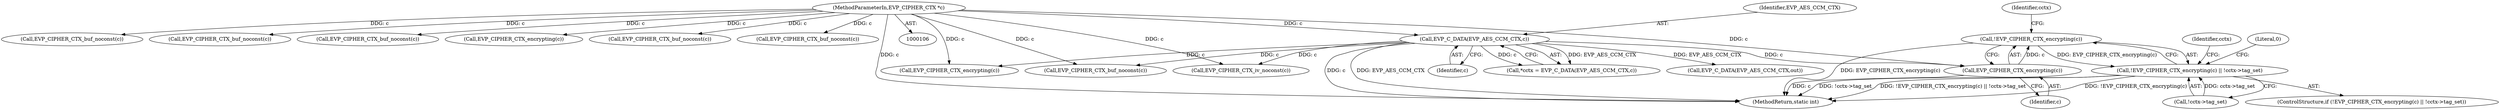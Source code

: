digraph "0_openssl_00d965474b22b54e4275232bc71ee0c699c5cd21@API" {
"1000330" [label="(Call,!EVP_CIPHER_CTX_encrypting(c))"];
"1000331" [label="(Call,EVP_CIPHER_CTX_encrypting(c))"];
"1000115" [label="(Call,EVP_C_DATA(EVP_AES_CCM_CTX,c))"];
"1000107" [label="(MethodParameterIn,EVP_CIPHER_CTX *c)"];
"1000329" [label="(Call,!EVP_CIPHER_CTX_encrypting(c) || !cctx->tag_set)"];
"1000344" [label="(Identifier,cctx)"];
"1000117" [label="(Identifier,c)"];
"1000330" [label="(Call,!EVP_CIPHER_CTX_encrypting(c))"];
"1000417" [label="(MethodReturn,static int)"];
"1000168" [label="(Call,EVP_CIPHER_CTX_buf_noconst(c))"];
"1000115" [label="(Call,EVP_C_DATA(EVP_AES_CCM_CTX,c))"];
"1000235" [label="(Call,EVP_CIPHER_CTX_buf_noconst(c))"];
"1000316" [label="(Call,EVP_CIPHER_CTX_buf_noconst(c))"];
"1000332" [label="(Identifier,c)"];
"1000113" [label="(Call,*cctx = EVP_C_DATA(EVP_AES_CCM_CTX,c))"];
"1000331" [label="(Call,EVP_CIPHER_CTX_encrypting(c))"];
"1000378" [label="(Call,EVP_C_DATA(EVP_AES_CCM_CTX,out))"];
"1000107" [label="(MethodParameterIn,EVP_CIPHER_CTX *c)"];
"1000184" [label="(Call,EVP_CIPHER_CTX_buf_noconst(c))"];
"1000207" [label="(Call,EVP_CIPHER_CTX_encrypting(c))"];
"1000225" [label="(Call,EVP_CIPHER_CTX_buf_noconst(c))"];
"1000333" [label="(Call,!cctx->tag_set)"];
"1000329" [label="(Call,!EVP_CIPHER_CTX_encrypting(c) || !cctx->tag_set)"];
"1000116" [label="(Identifier,EVP_AES_CCM_CTX)"];
"1000328" [label="(ControlStructure,if (!EVP_CIPHER_CTX_encrypting(c) || !cctx->tag_set))"];
"1000191" [label="(Call,EVP_CIPHER_CTX_buf_noconst(c))"];
"1000255" [label="(Call,EVP_CIPHER_CTX_iv_noconst(c))"];
"1000338" [label="(Literal,0)"];
"1000335" [label="(Identifier,cctx)"];
"1000302" [label="(Call,EVP_CIPHER_CTX_encrypting(c))"];
"1000330" -> "1000329"  [label="AST: "];
"1000330" -> "1000331"  [label="CFG: "];
"1000331" -> "1000330"  [label="AST: "];
"1000335" -> "1000330"  [label="CFG: "];
"1000329" -> "1000330"  [label="CFG: "];
"1000330" -> "1000417"  [label="DDG: EVP_CIPHER_CTX_encrypting(c)"];
"1000330" -> "1000329"  [label="DDG: EVP_CIPHER_CTX_encrypting(c)"];
"1000331" -> "1000330"  [label="DDG: c"];
"1000331" -> "1000332"  [label="CFG: "];
"1000332" -> "1000331"  [label="AST: "];
"1000331" -> "1000417"  [label="DDG: c"];
"1000115" -> "1000331"  [label="DDG: c"];
"1000107" -> "1000331"  [label="DDG: c"];
"1000115" -> "1000113"  [label="AST: "];
"1000115" -> "1000117"  [label="CFG: "];
"1000116" -> "1000115"  [label="AST: "];
"1000117" -> "1000115"  [label="AST: "];
"1000113" -> "1000115"  [label="CFG: "];
"1000115" -> "1000417"  [label="DDG: c"];
"1000115" -> "1000417"  [label="DDG: EVP_AES_CCM_CTX"];
"1000115" -> "1000113"  [label="DDG: EVP_AES_CCM_CTX"];
"1000115" -> "1000113"  [label="DDG: c"];
"1000107" -> "1000115"  [label="DDG: c"];
"1000115" -> "1000168"  [label="DDG: c"];
"1000115" -> "1000255"  [label="DDG: c"];
"1000115" -> "1000302"  [label="DDG: c"];
"1000115" -> "1000378"  [label="DDG: EVP_AES_CCM_CTX"];
"1000107" -> "1000106"  [label="AST: "];
"1000107" -> "1000417"  [label="DDG: c"];
"1000107" -> "1000168"  [label="DDG: c"];
"1000107" -> "1000184"  [label="DDG: c"];
"1000107" -> "1000191"  [label="DDG: c"];
"1000107" -> "1000207"  [label="DDG: c"];
"1000107" -> "1000225"  [label="DDG: c"];
"1000107" -> "1000235"  [label="DDG: c"];
"1000107" -> "1000255"  [label="DDG: c"];
"1000107" -> "1000302"  [label="DDG: c"];
"1000107" -> "1000316"  [label="DDG: c"];
"1000329" -> "1000328"  [label="AST: "];
"1000329" -> "1000333"  [label="CFG: "];
"1000333" -> "1000329"  [label="AST: "];
"1000338" -> "1000329"  [label="CFG: "];
"1000344" -> "1000329"  [label="CFG: "];
"1000329" -> "1000417"  [label="DDG: !cctx->tag_set"];
"1000329" -> "1000417"  [label="DDG: !EVP_CIPHER_CTX_encrypting(c) || !cctx->tag_set"];
"1000329" -> "1000417"  [label="DDG: !EVP_CIPHER_CTX_encrypting(c)"];
"1000333" -> "1000329"  [label="DDG: cctx->tag_set"];
}
